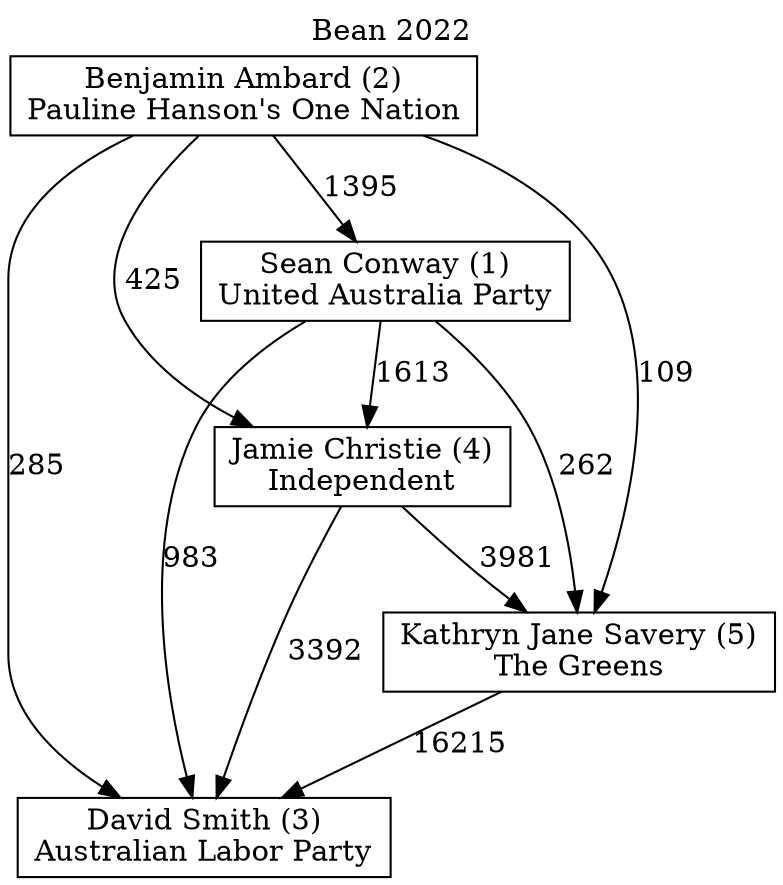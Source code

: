// House preference flow
digraph "David Smith (3)_Bean_2022" {
	graph [label="Bean 2022" labelloc=t mclimit=10]
	node [shape=box]
	"Benjamin Ambard (2)" [label="Benjamin Ambard (2)
Pauline Hanson's One Nation"]
	"David Smith (3)" [label="David Smith (3)
Australian Labor Party"]
	"Jamie Christie (4)" [label="Jamie Christie (4)
Independent"]
	"Kathryn Jane Savery (5)" [label="Kathryn Jane Savery (5)
The Greens"]
	"Sean Conway (1)" [label="Sean Conway (1)
United Australia Party"]
	"Benjamin Ambard (2)" -> "David Smith (3)" [label=285]
	"Benjamin Ambard (2)" -> "Jamie Christie (4)" [label=425]
	"Benjamin Ambard (2)" -> "Kathryn Jane Savery (5)" [label=109]
	"Benjamin Ambard (2)" -> "Sean Conway (1)" [label=1395]
	"Jamie Christie (4)" -> "David Smith (3)" [label=3392]
	"Jamie Christie (4)" -> "Kathryn Jane Savery (5)" [label=3981]
	"Kathryn Jane Savery (5)" -> "David Smith (3)" [label=16215]
	"Sean Conway (1)" -> "David Smith (3)" [label=983]
	"Sean Conway (1)" -> "Jamie Christie (4)" [label=1613]
	"Sean Conway (1)" -> "Kathryn Jane Savery (5)" [label=262]
}
